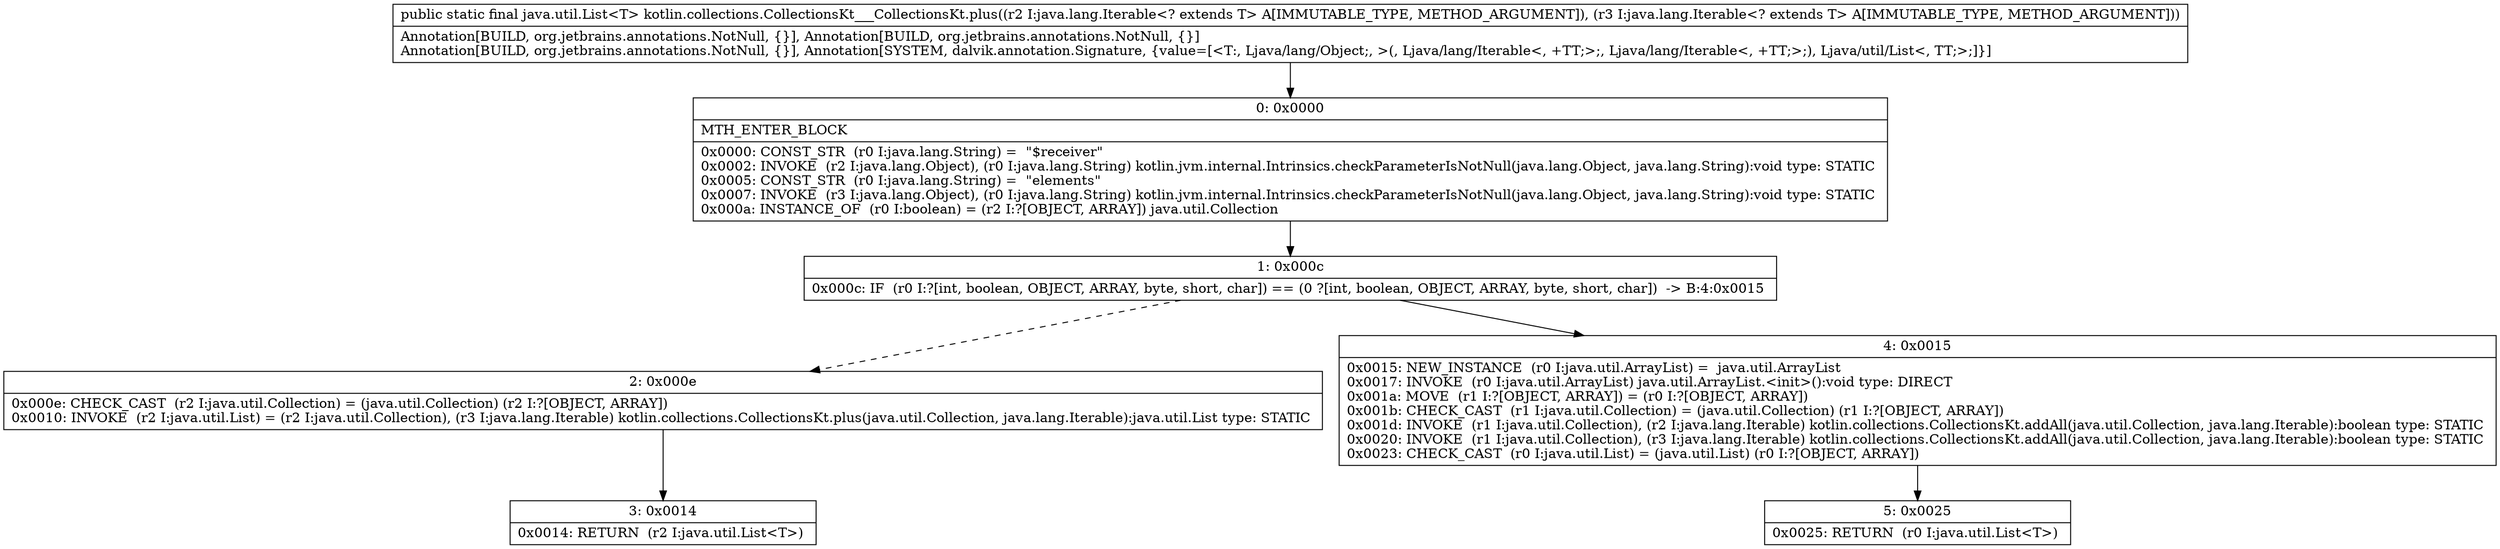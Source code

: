 digraph "CFG forkotlin.collections.CollectionsKt___CollectionsKt.plus(Ljava\/lang\/Iterable;Ljava\/lang\/Iterable;)Ljava\/util\/List;" {
Node_0 [shape=record,label="{0\:\ 0x0000|MTH_ENTER_BLOCK\l|0x0000: CONST_STR  (r0 I:java.lang.String) =  \"$receiver\" \l0x0002: INVOKE  (r2 I:java.lang.Object), (r0 I:java.lang.String) kotlin.jvm.internal.Intrinsics.checkParameterIsNotNull(java.lang.Object, java.lang.String):void type: STATIC \l0x0005: CONST_STR  (r0 I:java.lang.String) =  \"elements\" \l0x0007: INVOKE  (r3 I:java.lang.Object), (r0 I:java.lang.String) kotlin.jvm.internal.Intrinsics.checkParameterIsNotNull(java.lang.Object, java.lang.String):void type: STATIC \l0x000a: INSTANCE_OF  (r0 I:boolean) = (r2 I:?[OBJECT, ARRAY]) java.util.Collection \l}"];
Node_1 [shape=record,label="{1\:\ 0x000c|0x000c: IF  (r0 I:?[int, boolean, OBJECT, ARRAY, byte, short, char]) == (0 ?[int, boolean, OBJECT, ARRAY, byte, short, char])  \-\> B:4:0x0015 \l}"];
Node_2 [shape=record,label="{2\:\ 0x000e|0x000e: CHECK_CAST  (r2 I:java.util.Collection) = (java.util.Collection) (r2 I:?[OBJECT, ARRAY]) \l0x0010: INVOKE  (r2 I:java.util.List) = (r2 I:java.util.Collection), (r3 I:java.lang.Iterable) kotlin.collections.CollectionsKt.plus(java.util.Collection, java.lang.Iterable):java.util.List type: STATIC \l}"];
Node_3 [shape=record,label="{3\:\ 0x0014|0x0014: RETURN  (r2 I:java.util.List\<T\>) \l}"];
Node_4 [shape=record,label="{4\:\ 0x0015|0x0015: NEW_INSTANCE  (r0 I:java.util.ArrayList) =  java.util.ArrayList \l0x0017: INVOKE  (r0 I:java.util.ArrayList) java.util.ArrayList.\<init\>():void type: DIRECT \l0x001a: MOVE  (r1 I:?[OBJECT, ARRAY]) = (r0 I:?[OBJECT, ARRAY]) \l0x001b: CHECK_CAST  (r1 I:java.util.Collection) = (java.util.Collection) (r1 I:?[OBJECT, ARRAY]) \l0x001d: INVOKE  (r1 I:java.util.Collection), (r2 I:java.lang.Iterable) kotlin.collections.CollectionsKt.addAll(java.util.Collection, java.lang.Iterable):boolean type: STATIC \l0x0020: INVOKE  (r1 I:java.util.Collection), (r3 I:java.lang.Iterable) kotlin.collections.CollectionsKt.addAll(java.util.Collection, java.lang.Iterable):boolean type: STATIC \l0x0023: CHECK_CAST  (r0 I:java.util.List) = (java.util.List) (r0 I:?[OBJECT, ARRAY]) \l}"];
Node_5 [shape=record,label="{5\:\ 0x0025|0x0025: RETURN  (r0 I:java.util.List\<T\>) \l}"];
MethodNode[shape=record,label="{public static final java.util.List\<T\> kotlin.collections.CollectionsKt___CollectionsKt.plus((r2 I:java.lang.Iterable\<? extends T\> A[IMMUTABLE_TYPE, METHOD_ARGUMENT]), (r3 I:java.lang.Iterable\<? extends T\> A[IMMUTABLE_TYPE, METHOD_ARGUMENT]))  | Annotation[BUILD, org.jetbrains.annotations.NotNull, \{\}], Annotation[BUILD, org.jetbrains.annotations.NotNull, \{\}]\lAnnotation[BUILD, org.jetbrains.annotations.NotNull, \{\}], Annotation[SYSTEM, dalvik.annotation.Signature, \{value=[\<T:, Ljava\/lang\/Object;, \>(, Ljava\/lang\/Iterable\<, +TT;\>;, Ljava\/lang\/Iterable\<, +TT;\>;), Ljava\/util\/List\<, TT;\>;]\}]\l}"];
MethodNode -> Node_0;
Node_0 -> Node_1;
Node_1 -> Node_2[style=dashed];
Node_1 -> Node_4;
Node_2 -> Node_3;
Node_4 -> Node_5;
}

